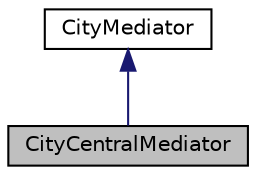 digraph "CityCentralMediator"
{
 // LATEX_PDF_SIZE
  edge [fontname="Helvetica",fontsize="10",labelfontname="Helvetica",labelfontsize="10"];
  node [fontname="Helvetica",fontsize="10",shape=record];
  Node1 [label="CityCentralMediator",height=0.2,width=0.4,color="black", fillcolor="grey75", style="filled", fontcolor="black",tooltip="Mediator class that facilitates communication between various city components."];
  Node2 -> Node1 [dir="back",color="midnightblue",fontsize="10",style="solid",fontname="Helvetica"];
  Node2 [label="CityMediator",height=0.2,width=0.4,color="black", fillcolor="white", style="filled",URL="$classCityMediator.html",tooltip="Mediator class that facilitates communication between various city components."];
}
